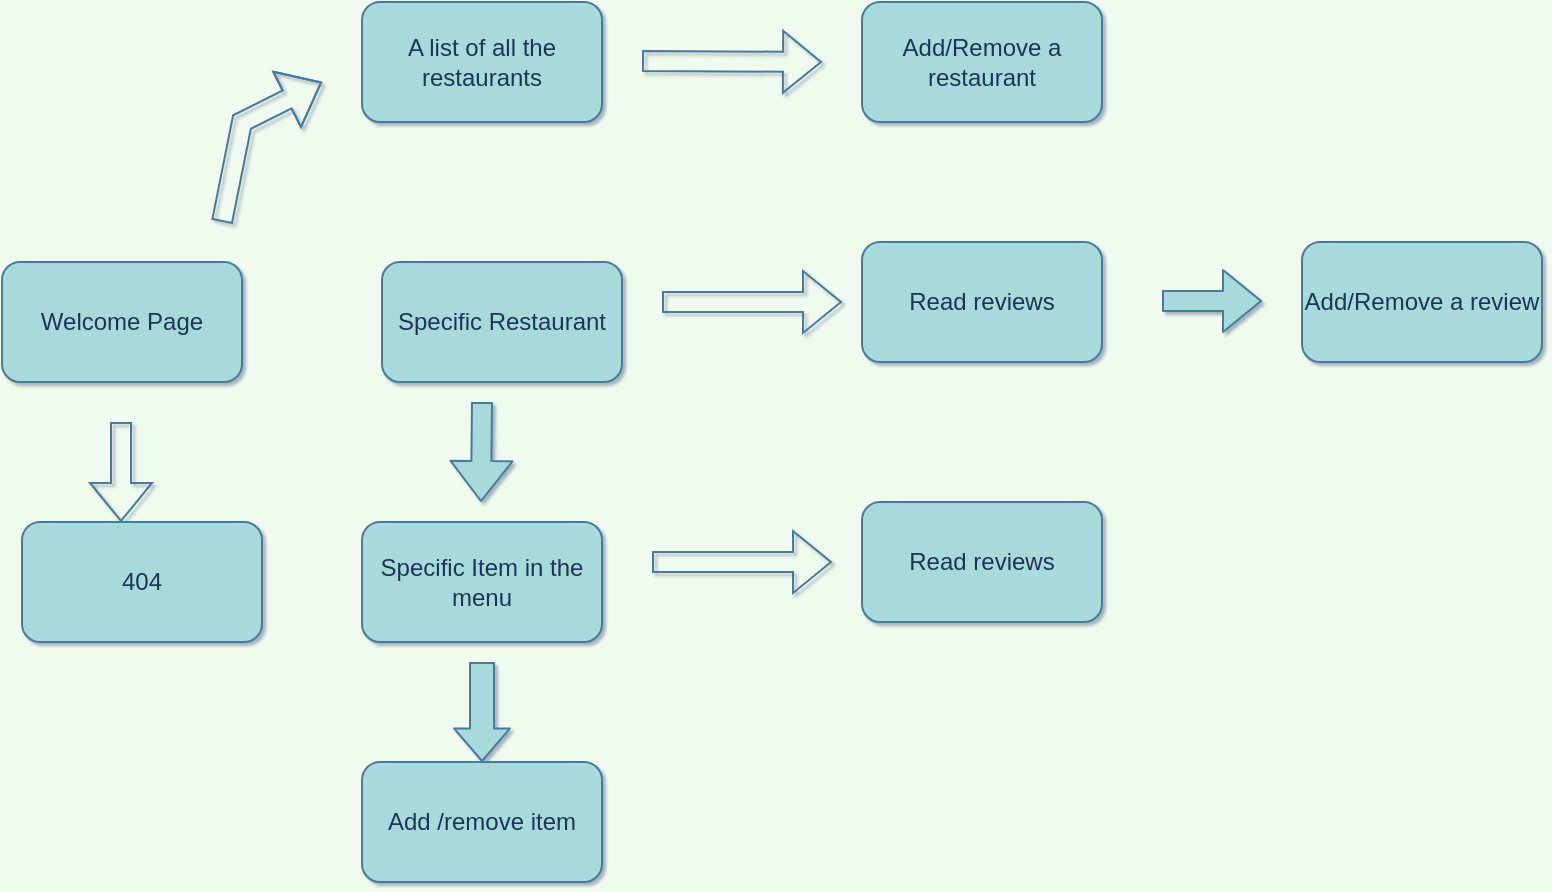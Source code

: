 <mxfile version="16.6.4" type="github">
  <diagram id="-mO24NNY9JBgSe0Glu7y" name="Page-1">
    <mxGraphModel dx="1298" dy="586" grid="1" gridSize="10" guides="1" tooltips="1" connect="1" arrows="1" fold="1" page="1" pageScale="1" pageWidth="850" pageHeight="1100" background="#F1FAEE" math="0" shadow="1">
      <root>
        <mxCell id="0" />
        <mxCell id="1" parent="0" />
        <mxCell id="ynF3PQkbgIaylmHGljq8-1" value="Welcome Page" style="rounded=1;whiteSpace=wrap;html=1;strokeColor=#457B9D;fillColor=#A8DADC;fontColor=#1D3557;" vertex="1" parent="1">
          <mxGeometry x="10" y="420" width="120" height="60" as="geometry" />
        </mxCell>
        <mxCell id="ynF3PQkbgIaylmHGljq8-2" value="" style="shape=flexArrow;endArrow=classic;html=1;rounded=0;labelBackgroundColor=#F1FAEE;strokeColor=#457B9D;fontColor=#1D3557;" edge="1" parent="1">
          <mxGeometry width="50" height="50" relative="1" as="geometry">
            <mxPoint x="120" y="400" as="sourcePoint" />
            <mxPoint x="170" y="330" as="targetPoint" />
            <Array as="points">
              <mxPoint x="130" y="350" />
            </Array>
          </mxGeometry>
        </mxCell>
        <mxCell id="ynF3PQkbgIaylmHGljq8-3" value="A list of all the restaurants" style="rounded=1;whiteSpace=wrap;html=1;strokeColor=#457B9D;fillColor=#A8DADC;fontColor=#1D3557;" vertex="1" parent="1">
          <mxGeometry x="190" y="290" width="120" height="60" as="geometry" />
        </mxCell>
        <mxCell id="ynF3PQkbgIaylmHGljq8-4" value="Read reviews" style="rounded=1;whiteSpace=wrap;html=1;strokeColor=#457B9D;fillColor=#A8DADC;fontColor=#1D3557;" vertex="1" parent="1">
          <mxGeometry x="440" y="410" width="120" height="60" as="geometry" />
        </mxCell>
        <mxCell id="ynF3PQkbgIaylmHGljq8-7" value="" style="shape=flexArrow;endArrow=classic;html=1;rounded=0;labelBackgroundColor=#F1FAEE;strokeColor=#457B9D;fontColor=#1D3557;" edge="1" parent="1">
          <mxGeometry width="50" height="50" relative="1" as="geometry">
            <mxPoint x="69.5" y="500" as="sourcePoint" />
            <mxPoint x="69.5" y="550" as="targetPoint" />
          </mxGeometry>
        </mxCell>
        <mxCell id="ynF3PQkbgIaylmHGljq8-8" value="404" style="rounded=1;whiteSpace=wrap;html=1;strokeColor=#457B9D;fillColor=#A8DADC;fontColor=#1D3557;" vertex="1" parent="1">
          <mxGeometry x="20" y="550" width="120" height="60" as="geometry" />
        </mxCell>
        <mxCell id="ynF3PQkbgIaylmHGljq8-9" value="Specific Restaurant" style="rounded=1;whiteSpace=wrap;html=1;strokeColor=#457B9D;fillColor=#A8DADC;fontColor=#1D3557;" vertex="1" parent="1">
          <mxGeometry x="200" y="420" width="120" height="60" as="geometry" />
        </mxCell>
        <mxCell id="ynF3PQkbgIaylmHGljq8-11" value="" style="shape=flexArrow;endArrow=classic;html=1;rounded=0;labelBackgroundColor=#F1FAEE;strokeColor=#457B9D;fontColor=#1D3557;" edge="1" parent="1">
          <mxGeometry width="50" height="50" relative="1" as="geometry">
            <mxPoint x="340" y="440" as="sourcePoint" />
            <mxPoint x="430" y="440" as="targetPoint" />
            <Array as="points" />
          </mxGeometry>
        </mxCell>
        <mxCell id="ynF3PQkbgIaylmHGljq8-12" value="" style="shape=flexArrow;endArrow=classic;html=1;rounded=0;labelBackgroundColor=#F1FAEE;strokeColor=#457B9D;fontColor=#1D3557;" edge="1" parent="1">
          <mxGeometry width="50" height="50" relative="1" as="geometry">
            <mxPoint x="330" y="319.5" as="sourcePoint" />
            <mxPoint x="420" y="320" as="targetPoint" />
          </mxGeometry>
        </mxCell>
        <mxCell id="ynF3PQkbgIaylmHGljq8-13" value="Add/Remove a restaurant" style="rounded=1;whiteSpace=wrap;html=1;strokeColor=#457B9D;fillColor=#A8DADC;fontColor=#1D3557;" vertex="1" parent="1">
          <mxGeometry x="440" y="290" width="120" height="60" as="geometry" />
        </mxCell>
        <mxCell id="ynF3PQkbgIaylmHGljq8-14" value="Specific Item in the menu" style="rounded=1;whiteSpace=wrap;html=1;strokeColor=#457B9D;fillColor=#A8DADC;fontColor=#1D3557;" vertex="1" parent="1">
          <mxGeometry x="190" y="550" width="120" height="60" as="geometry" />
        </mxCell>
        <mxCell id="ynF3PQkbgIaylmHGljq8-23" value="" style="shape=flexArrow;endArrow=classic;html=1;rounded=0;labelBackgroundColor=#F1FAEE;strokeColor=#457B9D;fontColor=#1D3557;" edge="1" parent="1">
          <mxGeometry width="50" height="50" relative="1" as="geometry">
            <mxPoint x="335" y="570" as="sourcePoint" />
            <mxPoint x="425" y="570" as="targetPoint" />
          </mxGeometry>
        </mxCell>
        <mxCell id="ynF3PQkbgIaylmHGljq8-24" value="Read reviews" style="rounded=1;whiteSpace=wrap;html=1;strokeColor=#457B9D;fillColor=#A8DADC;fontColor=#1D3557;" vertex="1" parent="1">
          <mxGeometry x="440" y="540" width="120" height="60" as="geometry" />
        </mxCell>
        <mxCell id="ynF3PQkbgIaylmHGljq8-26" value="" style="shape=flexArrow;endArrow=classic;html=1;rounded=1;sketch=0;fontColor=#1D3557;strokeColor=#457B9D;fillColor=#A8DADC;curved=0;" edge="1" parent="1">
          <mxGeometry width="50" height="50" relative="1" as="geometry">
            <mxPoint x="590" y="439.5" as="sourcePoint" />
            <mxPoint x="640" y="439.5" as="targetPoint" />
          </mxGeometry>
        </mxCell>
        <mxCell id="ynF3PQkbgIaylmHGljq8-27" value="Add/Remove a review" style="rounded=1;whiteSpace=wrap;html=1;sketch=0;fontColor=#1D3557;strokeColor=#457B9D;fillColor=#A8DADC;" vertex="1" parent="1">
          <mxGeometry x="660" y="410" width="120" height="60" as="geometry" />
        </mxCell>
        <mxCell id="ynF3PQkbgIaylmHGljq8-31" value="" style="shape=flexArrow;endArrow=classic;html=1;rounded=1;sketch=0;fontColor=#1D3557;strokeColor=#457B9D;fillColor=#A8DADC;curved=0;width=12;endSize=5.09;endWidth=15;" edge="1" parent="1" target="ynF3PQkbgIaylmHGljq8-33">
          <mxGeometry width="50" height="50" relative="1" as="geometry">
            <mxPoint x="250" y="620" as="sourcePoint" />
            <mxPoint x="300" y="640" as="targetPoint" />
            <Array as="points" />
          </mxGeometry>
        </mxCell>
        <mxCell id="ynF3PQkbgIaylmHGljq8-33" value="Add /remove item" style="rounded=1;whiteSpace=wrap;html=1;sketch=0;fontColor=#1D3557;strokeColor=#457B9D;fillColor=#A8DADC;" vertex="1" parent="1">
          <mxGeometry x="190" y="670" width="120" height="60" as="geometry" />
        </mxCell>
        <mxCell id="ynF3PQkbgIaylmHGljq8-35" value="" style="shape=flexArrow;endArrow=classic;html=1;rounded=1;sketch=0;fontColor=#1D3557;strokeColor=#457B9D;fillColor=#A8DADC;curved=0;width=10;endSize=6.33;" edge="1" parent="1">
          <mxGeometry width="50" height="50" relative="1" as="geometry">
            <mxPoint x="250" y="490" as="sourcePoint" />
            <mxPoint x="249.5" y="540" as="targetPoint" />
          </mxGeometry>
        </mxCell>
      </root>
    </mxGraphModel>
  </diagram>
</mxfile>
